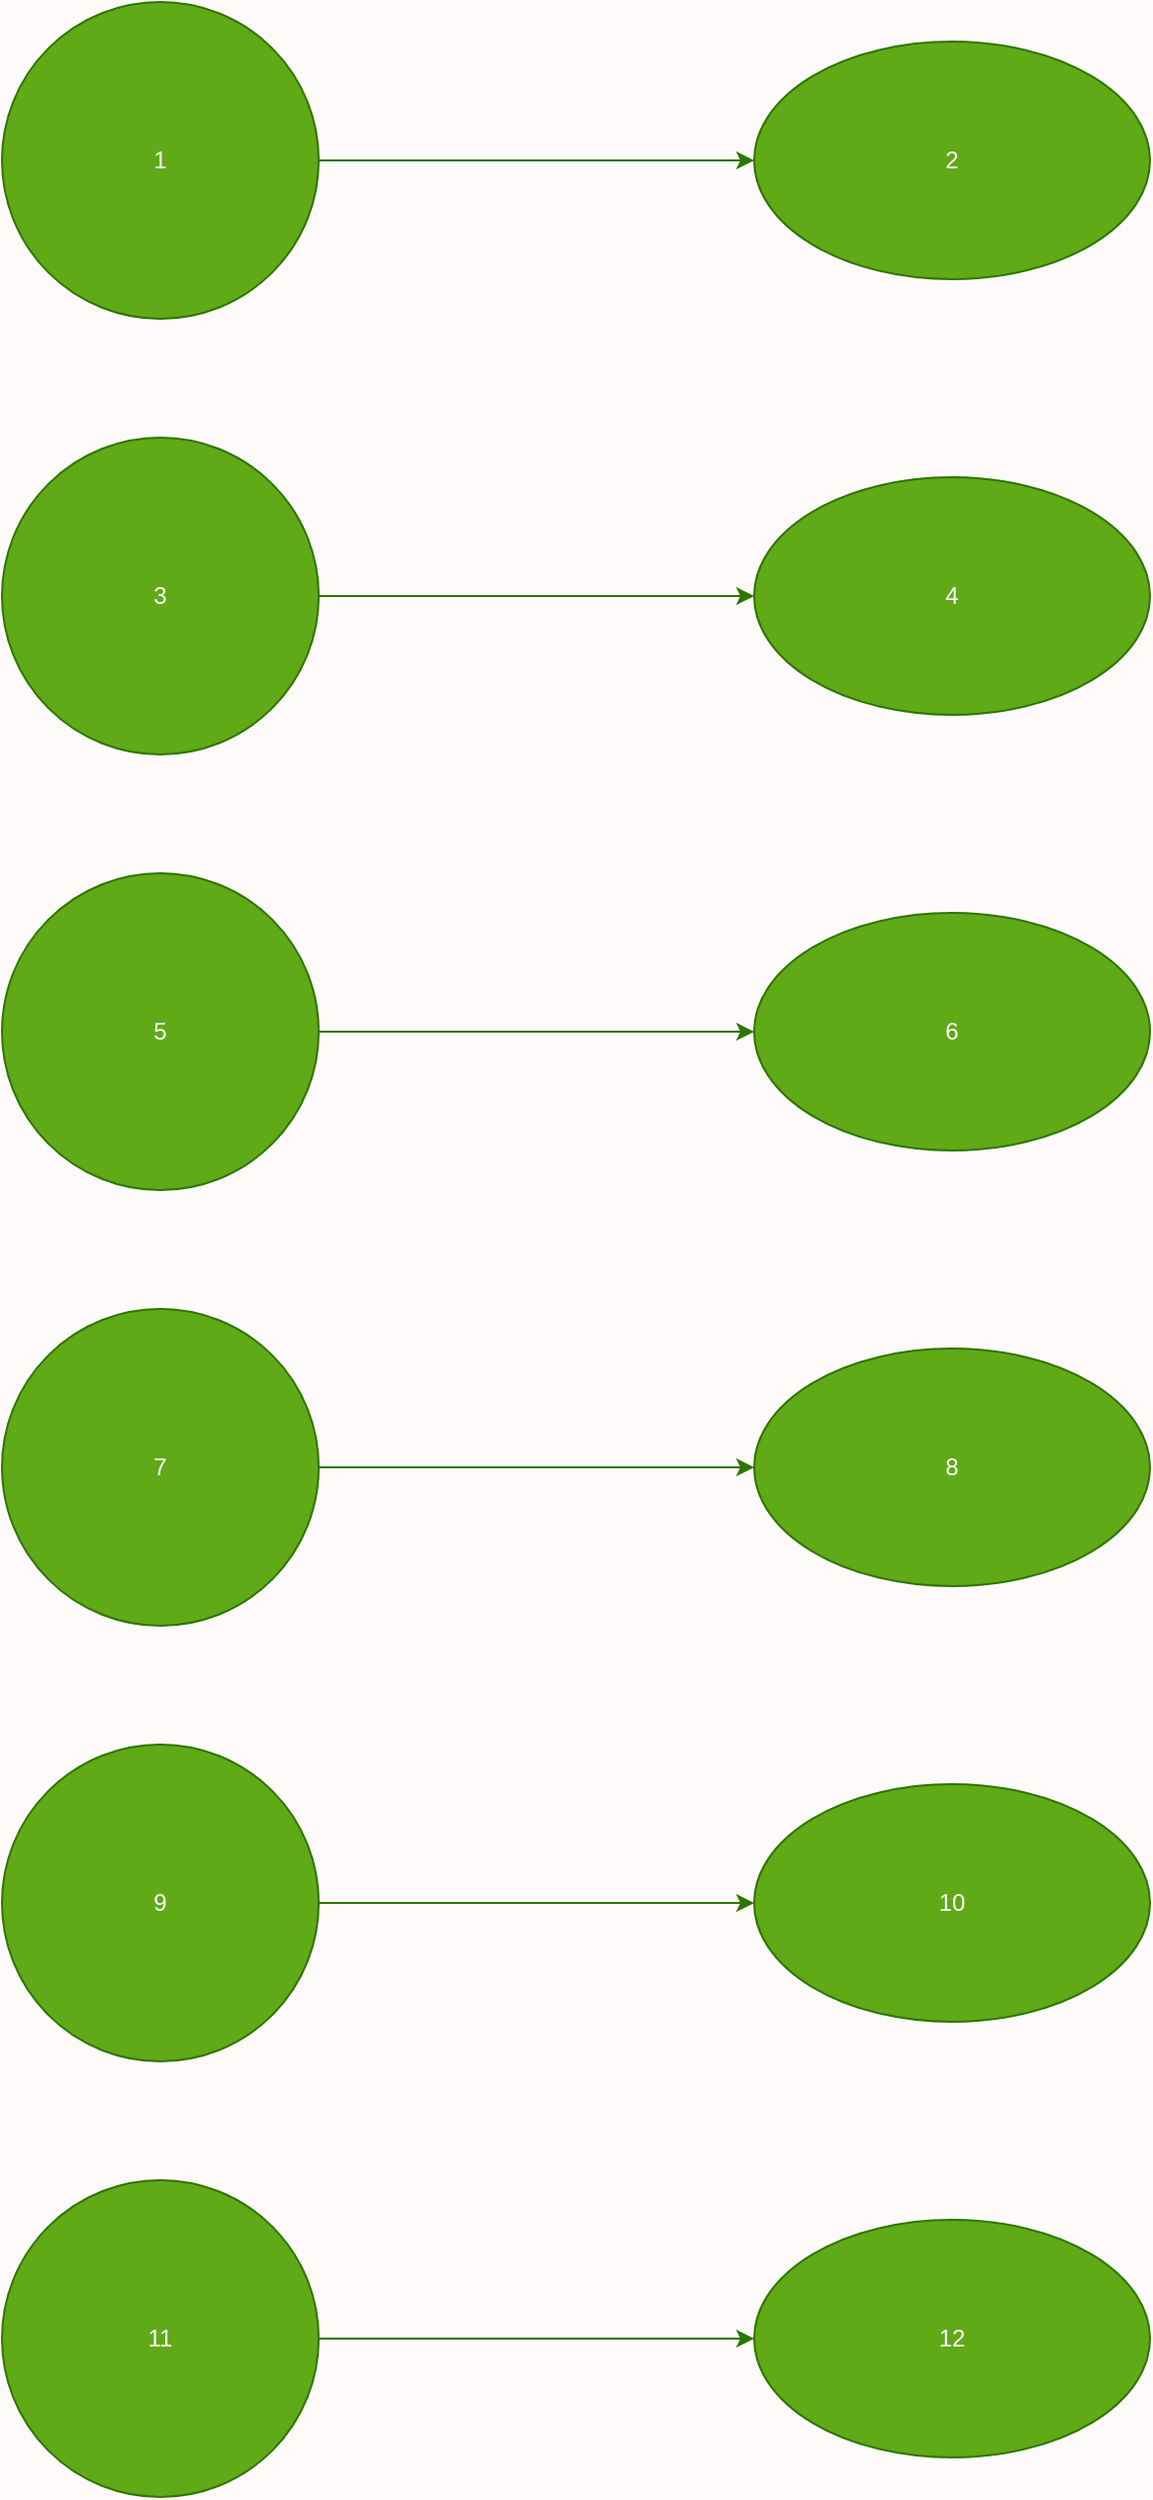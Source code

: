 <mxfile>
  <diagram id="kph" name="Style-Plain">
    <mxGraphModel dx="0" dy="0" background="#FFFAFA" grid="0" gridSize="10" guides="1" tooltips="1" connect="1" arrows="1" fold="1" page="1" pageScale="1" pageWidth="1169" pageHeight="827" math="0" shadow="0">
      <root>
        <mxCell id="page_root_kph" parent="kph"/>
        <mxCell id="node_root_kph" parent="page_root_kph"/>
        <mxCell id="1" value="1" style="whiteSpace=wrap;html=1;fillColor=#60a917;strokeColor=#2D7600;fontColor=#ffffff;ellipse" vertex="1" parent="node_root_kph">
          <mxGeometry x="120" y="30" width="160" height="160" as="geometry"/>
        </mxCell>
        <mxCell id="2" value="2" style="whiteSpace=wrap;html=1;fillColor=#60a917;strokeColor=#2D7600;fontColor=#ffffff;ellipse" vertex="1" parent="node_root_kph">
          <mxGeometry x="500" y="50" width="200" height="120" as="geometry"/>
        </mxCell>
        <mxCell id="3" value="3" style="whiteSpace=wrap;html=1;fillColor=#60a917;strokeColor=#2D7600;fontColor=#ffffff;ellipse" vertex="1" parent="node_root_kph">
          <mxGeometry x="120" y="250" width="160" height="160" as="geometry"/>
        </mxCell>
        <mxCell id="4" value="4" style="whiteSpace=wrap;html=1;fillColor=#60a917;strokeColor=#2D7600;fontColor=#ffffff;ellipse" vertex="1" parent="node_root_kph">
          <mxGeometry x="500" y="270" width="200" height="120" as="geometry"/>
        </mxCell>
        <mxCell id="5" value="5" style="whiteSpace=wrap;html=1;fillColor=#60a917;strokeColor=#2D7600;fontColor=#ffffff;ellipse" vertex="1" parent="node_root_kph">
          <mxGeometry x="120" y="470" width="160" height="160" as="geometry"/>
        </mxCell>
        <mxCell id="6" value="6" style="whiteSpace=wrap;html=1;fillColor=#60a917;strokeColor=#2D7600;fontColor=#ffffff;ellipse" vertex="1" parent="node_root_kph">
          <mxGeometry x="500" y="490" width="200" height="120" as="geometry"/>
        </mxCell>
        <mxCell id="7" value="7" style="whiteSpace=wrap;html=1;fillColor=#60a917;strokeColor=#2D7600;fontColor=#ffffff;ellipse" vertex="1" parent="node_root_kph">
          <mxGeometry x="120" y="690" width="160" height="160" as="geometry"/>
        </mxCell>
        <mxCell id="8" value="8" style="whiteSpace=wrap;html=1;fillColor=#60a917;strokeColor=#2D7600;fontColor=#ffffff;ellipse" vertex="1" parent="node_root_kph">
          <mxGeometry x="500" y="710" width="200" height="120" as="geometry"/>
        </mxCell>
        <mxCell id="9" value="9" style="whiteSpace=wrap;html=1;fillColor=#60a917;strokeColor=#2D7600;fontColor=#ffffff;ellipse" vertex="1" parent="node_root_kph">
          <mxGeometry x="120" y="910" width="160" height="160" as="geometry"/>
        </mxCell>
        <mxCell id="10" value="10" style="whiteSpace=wrap;html=1;fillColor=#60a917;strokeColor=#2D7600;fontColor=#ffffff;ellipse" vertex="1" parent="node_root_kph">
          <mxGeometry x="500" y="930" width="200" height="120" as="geometry"/>
        </mxCell>
        <mxCell id="11" value="11" style="whiteSpace=wrap;html=1;fillColor=#60a917;strokeColor=#2D7600;fontColor=#ffffff;ellipse" vertex="1" parent="node_root_kph">
          <mxGeometry x="120" y="1130" width="160" height="160" as="geometry"/>
        </mxCell>
        <mxCell id="12" value="12" style="whiteSpace=wrap;html=1;fillColor=#60a917;strokeColor=#2D7600;fontColor=#ffffff;ellipse" vertex="1" parent="node_root_kph">
          <mxGeometry x="500" y="1150" width="200" height="120" as="geometry"/>
        </mxCell>
        <mxCell id="kph-14" value="" style="whiteSpace=wrap;html=1;fillColor=#60a917;strokeColor=#2D7600;edgeStyle=none;exitX=1;exitY=0.5;exitDx=0;exitDy=0;entryX=0;entryY=0.5;entryDx=0;entryDy=0" parent="node_root_kph" source="1" target="2" edge="1">
          <mxGeometry relative="1" as="geometry"/>
        </mxCell>
        <mxCell id="kph-15" value="" style="whiteSpace=wrap;html=1;fillColor=#60a917;strokeColor=#2D7600;edgeStyle=none;exitX=1;exitY=0.5;exitDx=0;exitDy=0;entryX=0;entryY=0.5;entryDx=0;entryDy=0" parent="node_root_kph" source="3" target="4" edge="1">
          <mxGeometry relative="1" as="geometry"/>
        </mxCell>
        <mxCell id="kph-16" value="" style="whiteSpace=wrap;html=1;fillColor=#60a917;strokeColor=#2D7600;edgeStyle=none;exitX=1;exitY=0.5;exitDx=0;exitDy=0;entryX=0;entryY=0.5;entryDx=0;entryDy=0" parent="node_root_kph" source="5" target="6" edge="1">
          <mxGeometry relative="1" as="geometry"/>
        </mxCell>
        <mxCell id="kph-17" value="" style="whiteSpace=wrap;html=1;fillColor=#60a917;strokeColor=#2D7600;edgeStyle=none;exitX=1;exitY=0.5;exitDx=0;exitDy=0;entryX=0;entryY=0.5;entryDx=0;entryDy=0" parent="node_root_kph" source="7" target="8" edge="1">
          <mxGeometry relative="1" as="geometry"/>
        </mxCell>
        <mxCell id="kph-18" value="" style="whiteSpace=wrap;html=1;fillColor=#60a917;strokeColor=#2D7600;edgeStyle=none;exitX=1;exitY=0.5;exitDx=0;exitDy=0;entryX=0;entryY=0.5;entryDx=0;entryDy=0" parent="node_root_kph" source="9" target="10" edge="1">
          <mxGeometry relative="1" as="geometry"/>
        </mxCell>
        <mxCell id="kph-19" value="" style="whiteSpace=wrap;html=1;fillColor=#60a917;strokeColor=#2D7600;edgeStyle=none;exitX=1;exitY=0.5;exitDx=0;exitDy=0;entryX=0;entryY=0.5;entryDx=0;entryDy=0" parent="node_root_kph" source="11" target="12" edge="1">
          <mxGeometry relative="1" as="geometry"/>
        </mxCell>
      </root>
    </mxGraphModel>
  </diagram>
</mxfile>